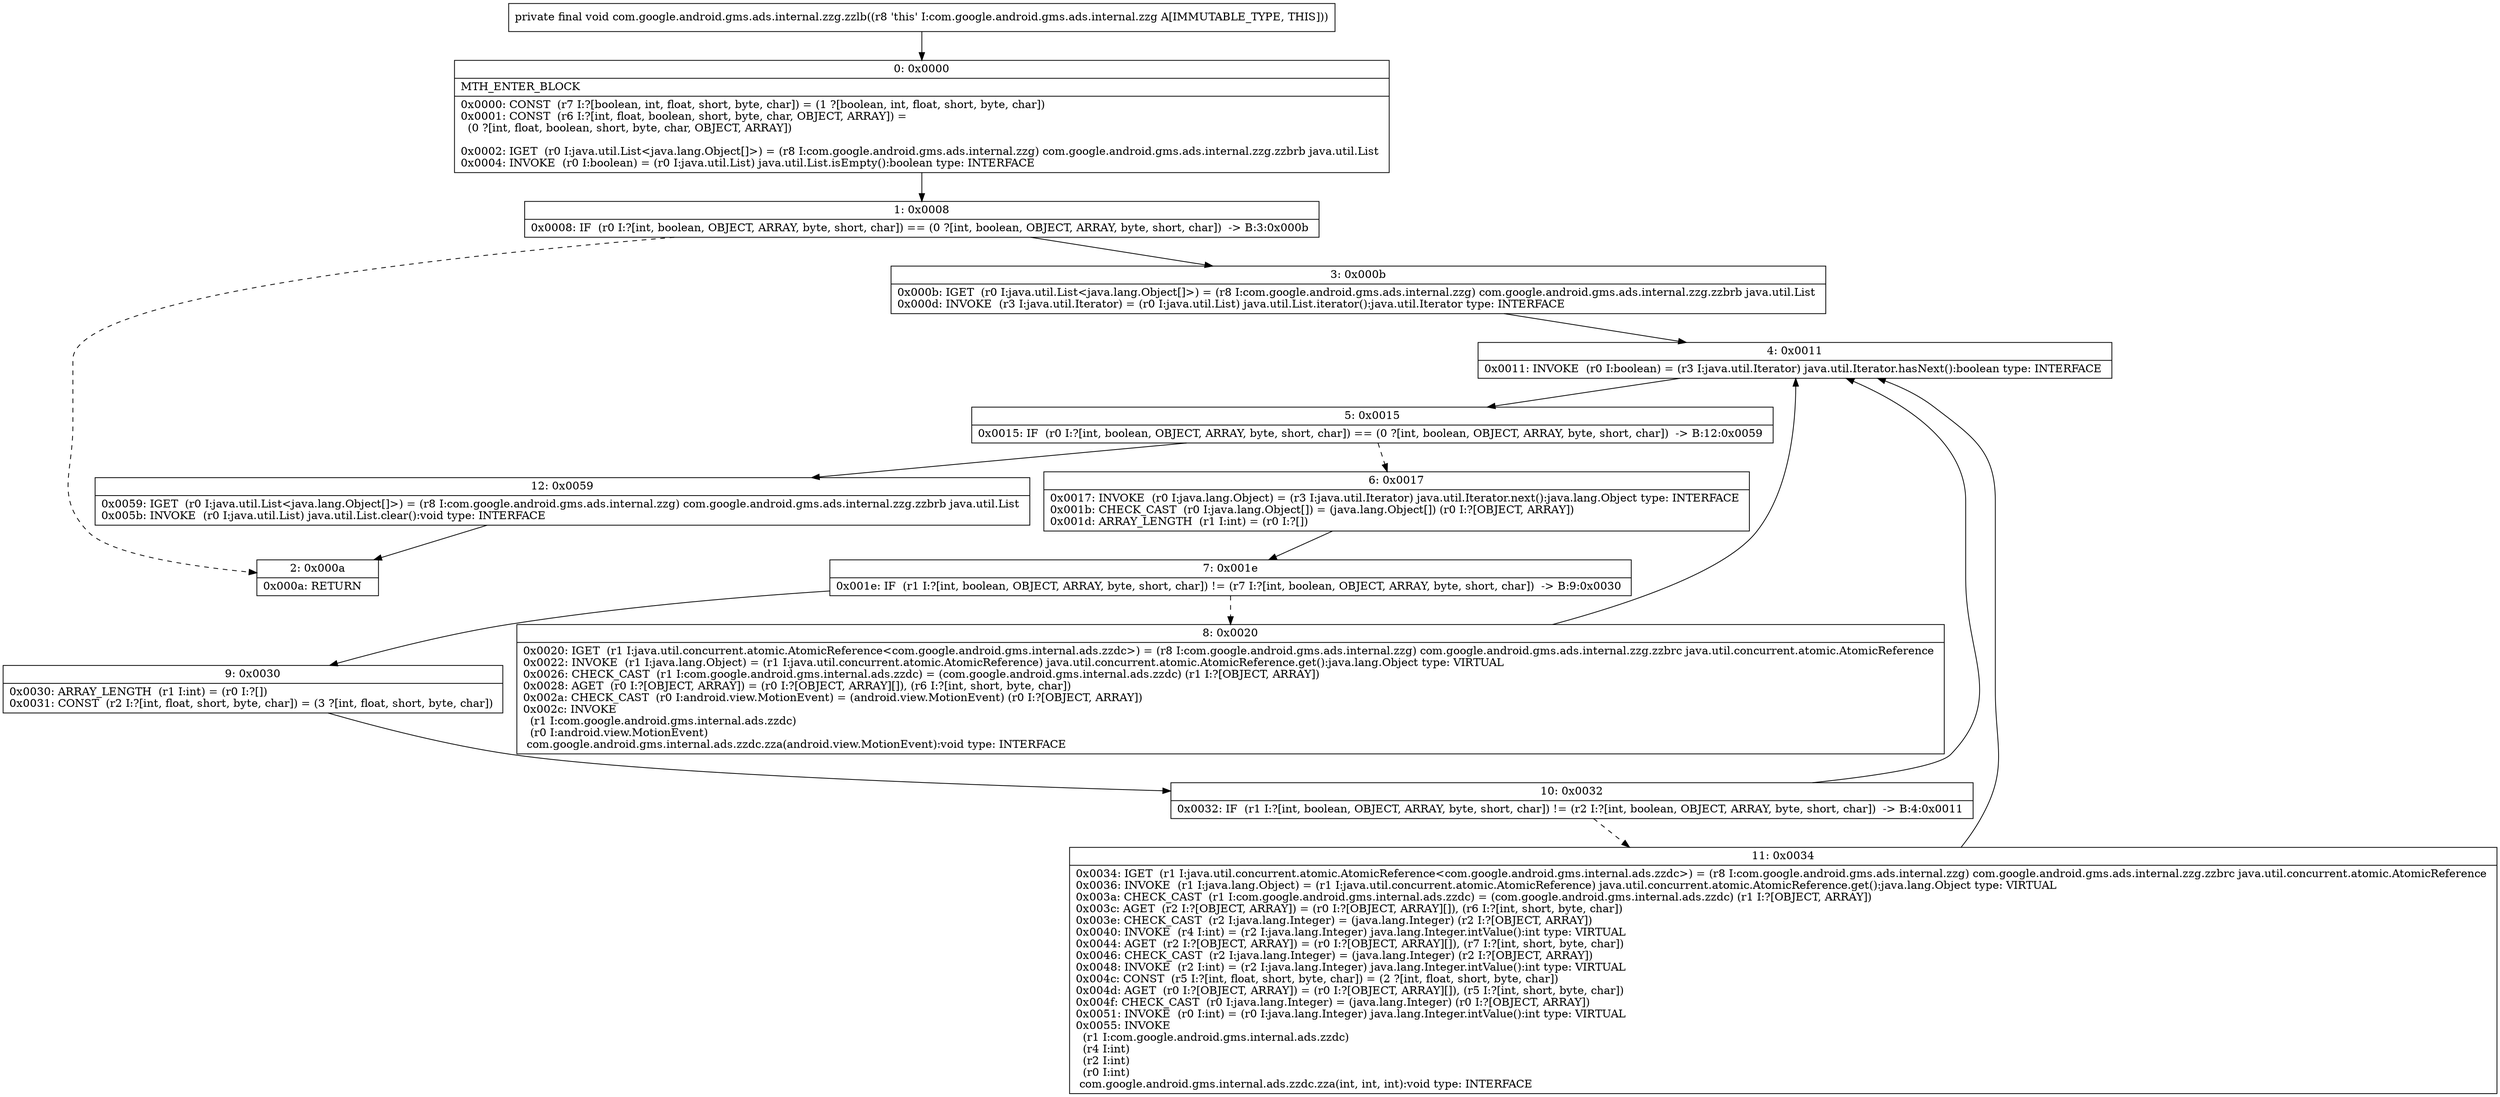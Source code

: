 digraph "CFG forcom.google.android.gms.ads.internal.zzg.zzlb()V" {
Node_0 [shape=record,label="{0\:\ 0x0000|MTH_ENTER_BLOCK\l|0x0000: CONST  (r7 I:?[boolean, int, float, short, byte, char]) = (1 ?[boolean, int, float, short, byte, char]) \l0x0001: CONST  (r6 I:?[int, float, boolean, short, byte, char, OBJECT, ARRAY]) = \l  (0 ?[int, float, boolean, short, byte, char, OBJECT, ARRAY])\l \l0x0002: IGET  (r0 I:java.util.List\<java.lang.Object[]\>) = (r8 I:com.google.android.gms.ads.internal.zzg) com.google.android.gms.ads.internal.zzg.zzbrb java.util.List \l0x0004: INVOKE  (r0 I:boolean) = (r0 I:java.util.List) java.util.List.isEmpty():boolean type: INTERFACE \l}"];
Node_1 [shape=record,label="{1\:\ 0x0008|0x0008: IF  (r0 I:?[int, boolean, OBJECT, ARRAY, byte, short, char]) == (0 ?[int, boolean, OBJECT, ARRAY, byte, short, char])  \-\> B:3:0x000b \l}"];
Node_2 [shape=record,label="{2\:\ 0x000a|0x000a: RETURN   \l}"];
Node_3 [shape=record,label="{3\:\ 0x000b|0x000b: IGET  (r0 I:java.util.List\<java.lang.Object[]\>) = (r8 I:com.google.android.gms.ads.internal.zzg) com.google.android.gms.ads.internal.zzg.zzbrb java.util.List \l0x000d: INVOKE  (r3 I:java.util.Iterator) = (r0 I:java.util.List) java.util.List.iterator():java.util.Iterator type: INTERFACE \l}"];
Node_4 [shape=record,label="{4\:\ 0x0011|0x0011: INVOKE  (r0 I:boolean) = (r3 I:java.util.Iterator) java.util.Iterator.hasNext():boolean type: INTERFACE \l}"];
Node_5 [shape=record,label="{5\:\ 0x0015|0x0015: IF  (r0 I:?[int, boolean, OBJECT, ARRAY, byte, short, char]) == (0 ?[int, boolean, OBJECT, ARRAY, byte, short, char])  \-\> B:12:0x0059 \l}"];
Node_6 [shape=record,label="{6\:\ 0x0017|0x0017: INVOKE  (r0 I:java.lang.Object) = (r3 I:java.util.Iterator) java.util.Iterator.next():java.lang.Object type: INTERFACE \l0x001b: CHECK_CAST  (r0 I:java.lang.Object[]) = (java.lang.Object[]) (r0 I:?[OBJECT, ARRAY]) \l0x001d: ARRAY_LENGTH  (r1 I:int) = (r0 I:?[]) \l}"];
Node_7 [shape=record,label="{7\:\ 0x001e|0x001e: IF  (r1 I:?[int, boolean, OBJECT, ARRAY, byte, short, char]) != (r7 I:?[int, boolean, OBJECT, ARRAY, byte, short, char])  \-\> B:9:0x0030 \l}"];
Node_8 [shape=record,label="{8\:\ 0x0020|0x0020: IGET  (r1 I:java.util.concurrent.atomic.AtomicReference\<com.google.android.gms.internal.ads.zzdc\>) = (r8 I:com.google.android.gms.ads.internal.zzg) com.google.android.gms.ads.internal.zzg.zzbrc java.util.concurrent.atomic.AtomicReference \l0x0022: INVOKE  (r1 I:java.lang.Object) = (r1 I:java.util.concurrent.atomic.AtomicReference) java.util.concurrent.atomic.AtomicReference.get():java.lang.Object type: VIRTUAL \l0x0026: CHECK_CAST  (r1 I:com.google.android.gms.internal.ads.zzdc) = (com.google.android.gms.internal.ads.zzdc) (r1 I:?[OBJECT, ARRAY]) \l0x0028: AGET  (r0 I:?[OBJECT, ARRAY]) = (r0 I:?[OBJECT, ARRAY][]), (r6 I:?[int, short, byte, char]) \l0x002a: CHECK_CAST  (r0 I:android.view.MotionEvent) = (android.view.MotionEvent) (r0 I:?[OBJECT, ARRAY]) \l0x002c: INVOKE  \l  (r1 I:com.google.android.gms.internal.ads.zzdc)\l  (r0 I:android.view.MotionEvent)\l com.google.android.gms.internal.ads.zzdc.zza(android.view.MotionEvent):void type: INTERFACE \l}"];
Node_9 [shape=record,label="{9\:\ 0x0030|0x0030: ARRAY_LENGTH  (r1 I:int) = (r0 I:?[]) \l0x0031: CONST  (r2 I:?[int, float, short, byte, char]) = (3 ?[int, float, short, byte, char]) \l}"];
Node_10 [shape=record,label="{10\:\ 0x0032|0x0032: IF  (r1 I:?[int, boolean, OBJECT, ARRAY, byte, short, char]) != (r2 I:?[int, boolean, OBJECT, ARRAY, byte, short, char])  \-\> B:4:0x0011 \l}"];
Node_11 [shape=record,label="{11\:\ 0x0034|0x0034: IGET  (r1 I:java.util.concurrent.atomic.AtomicReference\<com.google.android.gms.internal.ads.zzdc\>) = (r8 I:com.google.android.gms.ads.internal.zzg) com.google.android.gms.ads.internal.zzg.zzbrc java.util.concurrent.atomic.AtomicReference \l0x0036: INVOKE  (r1 I:java.lang.Object) = (r1 I:java.util.concurrent.atomic.AtomicReference) java.util.concurrent.atomic.AtomicReference.get():java.lang.Object type: VIRTUAL \l0x003a: CHECK_CAST  (r1 I:com.google.android.gms.internal.ads.zzdc) = (com.google.android.gms.internal.ads.zzdc) (r1 I:?[OBJECT, ARRAY]) \l0x003c: AGET  (r2 I:?[OBJECT, ARRAY]) = (r0 I:?[OBJECT, ARRAY][]), (r6 I:?[int, short, byte, char]) \l0x003e: CHECK_CAST  (r2 I:java.lang.Integer) = (java.lang.Integer) (r2 I:?[OBJECT, ARRAY]) \l0x0040: INVOKE  (r4 I:int) = (r2 I:java.lang.Integer) java.lang.Integer.intValue():int type: VIRTUAL \l0x0044: AGET  (r2 I:?[OBJECT, ARRAY]) = (r0 I:?[OBJECT, ARRAY][]), (r7 I:?[int, short, byte, char]) \l0x0046: CHECK_CAST  (r2 I:java.lang.Integer) = (java.lang.Integer) (r2 I:?[OBJECT, ARRAY]) \l0x0048: INVOKE  (r2 I:int) = (r2 I:java.lang.Integer) java.lang.Integer.intValue():int type: VIRTUAL \l0x004c: CONST  (r5 I:?[int, float, short, byte, char]) = (2 ?[int, float, short, byte, char]) \l0x004d: AGET  (r0 I:?[OBJECT, ARRAY]) = (r0 I:?[OBJECT, ARRAY][]), (r5 I:?[int, short, byte, char]) \l0x004f: CHECK_CAST  (r0 I:java.lang.Integer) = (java.lang.Integer) (r0 I:?[OBJECT, ARRAY]) \l0x0051: INVOKE  (r0 I:int) = (r0 I:java.lang.Integer) java.lang.Integer.intValue():int type: VIRTUAL \l0x0055: INVOKE  \l  (r1 I:com.google.android.gms.internal.ads.zzdc)\l  (r4 I:int)\l  (r2 I:int)\l  (r0 I:int)\l com.google.android.gms.internal.ads.zzdc.zza(int, int, int):void type: INTERFACE \l}"];
Node_12 [shape=record,label="{12\:\ 0x0059|0x0059: IGET  (r0 I:java.util.List\<java.lang.Object[]\>) = (r8 I:com.google.android.gms.ads.internal.zzg) com.google.android.gms.ads.internal.zzg.zzbrb java.util.List \l0x005b: INVOKE  (r0 I:java.util.List) java.util.List.clear():void type: INTERFACE \l}"];
MethodNode[shape=record,label="{private final void com.google.android.gms.ads.internal.zzg.zzlb((r8 'this' I:com.google.android.gms.ads.internal.zzg A[IMMUTABLE_TYPE, THIS])) }"];
MethodNode -> Node_0;
Node_0 -> Node_1;
Node_1 -> Node_2[style=dashed];
Node_1 -> Node_3;
Node_3 -> Node_4;
Node_4 -> Node_5;
Node_5 -> Node_6[style=dashed];
Node_5 -> Node_12;
Node_6 -> Node_7;
Node_7 -> Node_8[style=dashed];
Node_7 -> Node_9;
Node_8 -> Node_4;
Node_9 -> Node_10;
Node_10 -> Node_4;
Node_10 -> Node_11[style=dashed];
Node_11 -> Node_4;
Node_12 -> Node_2;
}

